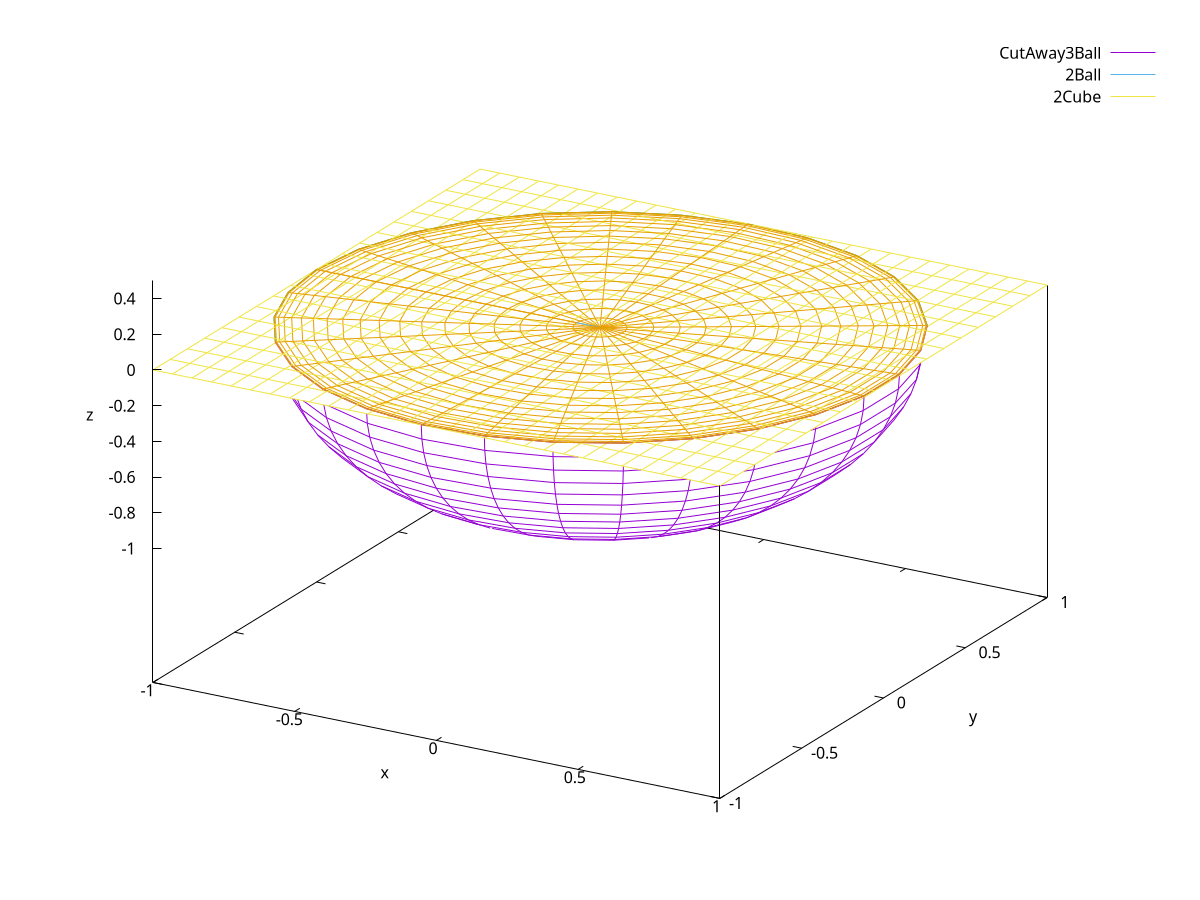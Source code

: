 set hidden3d
set parametric
set view 60
set isosamples 30,20
set xrange[-1 : 1]
set yrange[-1 : 1]
set zrange[-1 : .5]
set xlabel "x"
set ylabel "y"
set zlabel "z"
set terminal png enhanced
set output "plot_3d.png"
splot [-pi:pi][-pi/2:0] cos(u)*cos(v), sin(u)*cos(v), sin(v) t "CutAway3Ball", cos(u)*cos(v), sin(u)*cos(v), 0 t "2Ball", u/pi,v/(pi/4)+1,0 t "2Cube"
